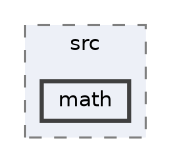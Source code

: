 digraph "/home/username/Documents/School/CSCI3081W/CSCI3081W-Team28/libs/transit/src/math"
{
 // LATEX_PDF_SIZE
  bgcolor="transparent";
  edge [fontname=Helvetica,fontsize=10,labelfontname=Helvetica,labelfontsize=10];
  node [fontname=Helvetica,fontsize=10,shape=box,height=0.2,width=0.4];
  compound=true
  subgraph clusterdir_88edd11318ccd21a849d8996adc23d80 {
    graph [ bgcolor="#edf0f7", pencolor="grey50", label="src", fontname=Helvetica,fontsize=10 style="filled,dashed", URL="dir_88edd11318ccd21a849d8996adc23d80.html",tooltip=""]
  dir_11ca786969f82303c9677addcf5d2eb3 [label="math", fillcolor="#edf0f7", color="grey25", style="filled,bold", URL="dir_11ca786969f82303c9677addcf5d2eb3.html",tooltip=""];
  }
}
